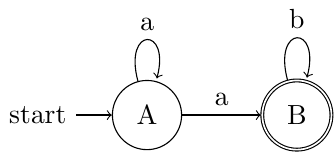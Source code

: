 \documentclass[tikz]{standalone}
\usetikzlibrary{arrows, automata, calc, positioning}
\begin{document}
\begin{tikzpicture}
    \node[state, initial] (0) at (0,0) {A};
    \node[state, accepting] (1) [right=of 0] {B};

    \path[->]
        (0) edge [loop above] node [above] {a} (0)
        (0) edge node [above] {a} (1)
        (1) edge [loop above] node [above] {b} (1);
\end{tikzpicture}
\end{document}
